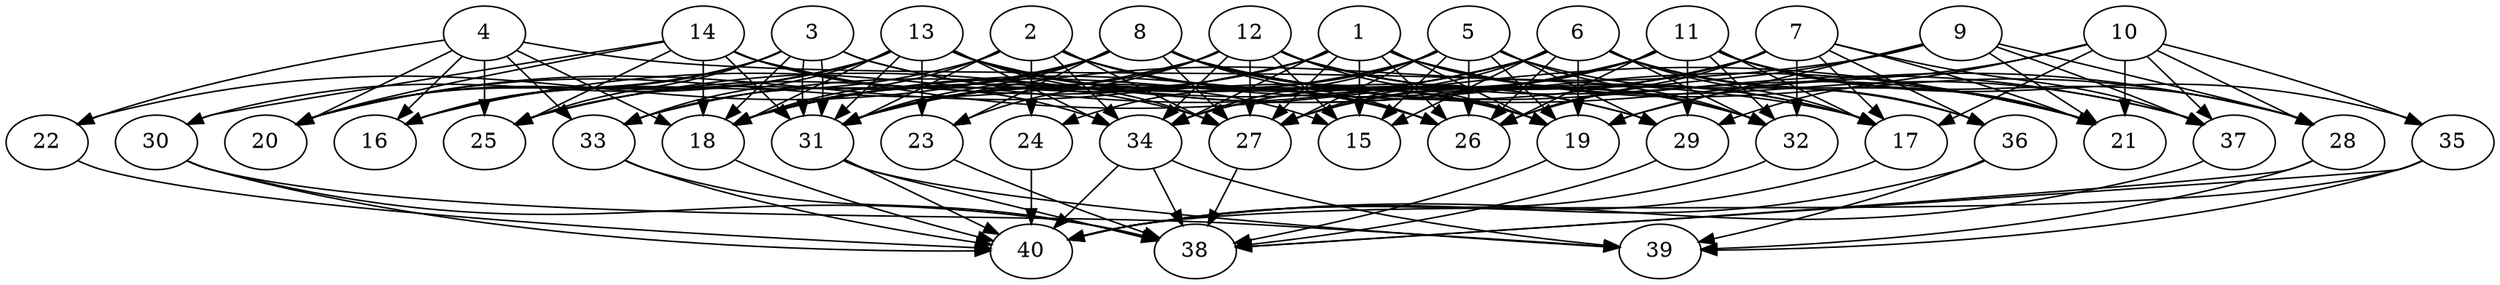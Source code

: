 // DAG (tier=3-complex, mode=data, n=40, ccr=0.539, fat=0.725, density=0.693, regular=0.268, jump=0.316, mindata=4194304, maxdata=33554432)
// DAG automatically generated by daggen at Sun Aug 24 16:33:35 2025
// /home/ermia/Project/Environments/daggen/bin/daggen --dot --ccr 0.539 --fat 0.725 --regular 0.268 --density 0.693 --jump 0.316 --mindata 4194304 --maxdata 33554432 -n 40 
digraph G {
  1 [size="22660958563780788224000", alpha="0.17", expect_size="11330479281890394112000"]
  1 -> 15 [size ="6406323096780800"]
  1 -> 19 [size ="6406323096780800"]
  1 -> 20 [size ="6406323096780800"]
  1 -> 25 [size ="6406323096780800"]
  1 -> 26 [size ="6406323096780800"]
  1 -> 27 [size ="6406323096780800"]
  1 -> 28 [size ="6406323096780800"]
  1 -> 31 [size ="6406323096780800"]
  1 -> 32 [size ="6406323096780800"]
  1 -> 34 [size ="6406323096780800"]
  1 -> 37 [size ="6406323096780800"]
  2 [size="9078223538540093898752", alpha="0.10", expect_size="4539111769270046949376"]
  2 -> 16 [size ="3481426536169472"]
  2 -> 18 [size ="3481426536169472"]
  2 -> 19 [size ="3481426536169472"]
  2 -> 24 [size ="3481426536169472"]
  2 -> 26 [size ="3481426536169472"]
  2 -> 27 [size ="3481426536169472"]
  2 -> 29 [size ="3481426536169472"]
  2 -> 31 [size ="3481426536169472"]
  2 -> 34 [size ="3481426536169472"]
  3 [size="10861472592414577262592", alpha="0.19", expect_size="5430736296207288631296"]
  3 -> 16 [size ="3923579536146432"]
  3 -> 18 [size ="3923579536146432"]
  3 -> 19 [size ="3923579536146432"]
  3 -> 20 [size ="3923579536146432"]
  3 -> 25 [size ="3923579536146432"]
  3 -> 26 [size ="3923579536146432"]
  3 -> 31 [size ="3923579536146432"]
  3 -> 31 [size ="3923579536146432"]
  4 [size="27043039973225062400", alpha="0.08", expect_size="13521519986612531200"]
  4 -> 16 [size ="8582956687818752"]
  4 -> 17 [size ="8582956687818752"]
  4 -> 18 [size ="8582956687818752"]
  4 -> 20 [size ="8582956687818752"]
  4 -> 22 [size ="8582956687818752"]
  4 -> 25 [size ="8582956687818752"]
  4 -> 33 [size ="8582956687818752"]
  5 [size="13498353977082974830592", alpha="0.02", expect_size="6749176988541487415296"]
  5 -> 15 [size ="4535347086098432"]
  5 -> 18 [size ="4535347086098432"]
  5 -> 19 [size ="4535347086098432"]
  5 -> 24 [size ="4535347086098432"]
  5 -> 26 [size ="4535347086098432"]
  5 -> 27 [size ="4535347086098432"]
  5 -> 29 [size ="4535347086098432"]
  5 -> 32 [size ="4535347086098432"]
  5 -> 34 [size ="4535347086098432"]
  5 -> 36 [size ="4535347086098432"]
  6 [size="3369841575040328", alpha="0.11", expect_size="1684920787520164"]
  6 -> 15 [size ="225347278733312"]
  6 -> 16 [size ="225347278733312"]
  6 -> 17 [size ="225347278733312"]
  6 -> 19 [size ="225347278733312"]
  6 -> 21 [size ="225347278733312"]
  6 -> 26 [size ="225347278733312"]
  6 -> 27 [size ="225347278733312"]
  6 -> 31 [size ="225347278733312"]
  6 -> 32 [size ="225347278733312"]
  6 -> 33 [size ="225347278733312"]
  6 -> 36 [size ="225347278733312"]
  7 [size="5660952713442310144", alpha="0.13", expect_size="2830476356721155072"]
  7 -> 17 [size ="2062706370674688"]
  7 -> 18 [size ="2062706370674688"]
  7 -> 21 [size ="2062706370674688"]
  7 -> 26 [size ="2062706370674688"]
  7 -> 27 [size ="2062706370674688"]
  7 -> 32 [size ="2062706370674688"]
  7 -> 34 [size ="2062706370674688"]
  7 -> 36 [size ="2062706370674688"]
  7 -> 37 [size ="2062706370674688"]
  8 [size="35816329347909616", alpha="0.05", expect_size="17908164673954808"]
  8 -> 17 [size ="2171170929508352"]
  8 -> 18 [size ="2171170929508352"]
  8 -> 19 [size ="2171170929508352"]
  8 -> 22 [size ="2171170929508352"]
  8 -> 23 [size ="2171170929508352"]
  8 -> 25 [size ="2171170929508352"]
  8 -> 26 [size ="2171170929508352"]
  8 -> 27 [size ="2171170929508352"]
  8 -> 28 [size ="2171170929508352"]
  8 -> 31 [size ="2171170929508352"]
  8 -> 32 [size ="2171170929508352"]
  8 -> 33 [size ="2171170929508352"]
  8 -> 37 [size ="2171170929508352"]
  9 [size="1381748376874744320", alpha="0.14", expect_size="690874188437372160"]
  9 -> 19 [size ="553370330857472"]
  9 -> 21 [size ="553370330857472"]
  9 -> 26 [size ="553370330857472"]
  9 -> 28 [size ="553370330857472"]
  9 -> 31 [size ="553370330857472"]
  9 -> 37 [size ="553370330857472"]
  10 [size="15864170043308693782528", alpha="0.06", expect_size="7932085021654346891264"]
  10 -> 17 [size ="5050893653245952"]
  10 -> 19 [size ="5050893653245952"]
  10 -> 21 [size ="5050893653245952"]
  10 -> 28 [size ="5050893653245952"]
  10 -> 29 [size ="5050893653245952"]
  10 -> 35 [size ="5050893653245952"]
  10 -> 37 [size ="5050893653245952"]
  11 [size="1583689646410603429888", alpha="0.05", expect_size="791844823205301714944"]
  11 -> 17 [size ="1086934495526912"]
  11 -> 18 [size ="1086934495526912"]
  11 -> 21 [size ="1086934495526912"]
  11 -> 25 [size ="1086934495526912"]
  11 -> 26 [size ="1086934495526912"]
  11 -> 27 [size ="1086934495526912"]
  11 -> 28 [size ="1086934495526912"]
  11 -> 29 [size ="1086934495526912"]
  11 -> 32 [size ="1086934495526912"]
  11 -> 34 [size ="1086934495526912"]
  11 -> 35 [size ="1086934495526912"]
  12 [size="18218024704312948", alpha="0.18", expect_size="9109012352156474"]
  12 -> 15 [size ="1059042432647168"]
  12 -> 17 [size ="1059042432647168"]
  12 -> 19 [size ="1059042432647168"]
  12 -> 20 [size ="1059042432647168"]
  12 -> 21 [size ="1059042432647168"]
  12 -> 23 [size ="1059042432647168"]
  12 -> 27 [size ="1059042432647168"]
  12 -> 31 [size ="1059042432647168"]
  12 -> 32 [size ="1059042432647168"]
  12 -> 34 [size ="1059042432647168"]
  13 [size="14983565484360546304", alpha="0.18", expect_size="7491782742180273152"]
  13 -> 15 [size ="6653462762749952"]
  13 -> 16 [size ="6653462762749952"]
  13 -> 18 [size ="6653462762749952"]
  13 -> 20 [size ="6653462762749952"]
  13 -> 21 [size ="6653462762749952"]
  13 -> 23 [size ="6653462762749952"]
  13 -> 26 [size ="6653462762749952"]
  13 -> 27 [size ="6653462762749952"]
  13 -> 29 [size ="6653462762749952"]
  13 -> 30 [size ="6653462762749952"]
  13 -> 31 [size ="6653462762749952"]
  13 -> 33 [size ="6653462762749952"]
  13 -> 34 [size ="6653462762749952"]
  14 [size="283261085115301344", alpha="0.04", expect_size="141630542557650672"]
  14 -> 18 [size ="6035829747089408"]
  14 -> 20 [size ="6035829747089408"]
  14 -> 21 [size ="6035829747089408"]
  14 -> 25 [size ="6035829747089408"]
  14 -> 27 [size ="6035829747089408"]
  14 -> 30 [size ="6035829747089408"]
  14 -> 31 [size ="6035829747089408"]
  14 -> 34 [size ="6035829747089408"]
  15 [size="9401498039222422994944", alpha="0.20", expect_size="4700749019611211497472"]
  16 [size="19459482750802630541312", alpha="0.18", expect_size="9729741375401315270656"]
  17 [size="1233980814517962240", alpha="0.19", expect_size="616990407258981120"]
  17 -> 40 [size ="1019455584862208"]
  18 [size="168021665699814880", alpha="0.16", expect_size="84010832849907440"]
  18 -> 40 [size ="3092698584055808"]
  19 [size="329199637981055418368", alpha="0.07", expect_size="164599818990527709184"]
  19 -> 38 [size ="381413639585792"]
  20 [size="15181778158420265795584", alpha="0.11", expect_size="7590889079210132897792"]
  21 [size="2375380117800091648000", alpha="0.02", expect_size="1187690058900045824000"]
  22 [size="24046604068974907392", alpha="0.11", expect_size="12023302034487453696"]
  22 -> 40 [size ="8659330534473728"]
  23 [size="1977818771447738880", alpha="0.05", expect_size="988909385723869440"]
  23 -> 38 [size ="2603772954017792"]
  24 [size="8533365658077452304384", alpha="0.16", expect_size="4266682829038726152192"]
  24 -> 40 [size ="3340695490265088"]
  25 [size="957479184139314176", alpha="0.13", expect_size="478739592069657088"]
  26 [size="37271066910285008", alpha="0.14", expect_size="18635533455142504"]
  27 [size="107987346320414400", alpha="0.05", expect_size="53993673160207200"]
  27 -> 38 [size ="3451754695884800"]
  28 [size="207770900843773034496", alpha="0.07", expect_size="103885450421886517248"]
  28 -> 38 [size ="280637994958848"]
  28 -> 39 [size ="280637994958848"]
  29 [size="3612270031577136128", alpha="0.11", expect_size="1806135015788568064"]
  29 -> 38 [size ="3628200542339072"]
  30 [size="742305815486658176", alpha="0.11", expect_size="371152907743329088"]
  30 -> 38 [size ="319345079091200"]
  30 -> 39 [size ="319345079091200"]
  30 -> 40 [size ="319345079091200"]
  31 [size="29902029360481219641344", alpha="0.09", expect_size="14951014680240609820672"]
  31 -> 38 [size ="7707089979834368"]
  31 -> 39 [size ="7707089979834368"]
  31 -> 40 [size ="7707089979834368"]
  32 [size="144805113777363456", alpha="0.11", expect_size="72402556888681728"]
  32 -> 40 [size ="2371548367290368"]
  33 [size="16710865883916415270912", alpha="0.07", expect_size="8355432941958207635456"]
  33 -> 38 [size ="5229047931994112"]
  33 -> 40 [size ="5229047931994112"]
  34 [size="9330136553992704", alpha="0.12", expect_size="4665068276996352"]
  34 -> 38 [size ="231034880786432"]
  34 -> 39 [size ="231034880786432"]
  34 -> 40 [size ="231034880786432"]
  35 [size="109874598634984416", alpha="0.01", expect_size="54937299317492208"]
  35 -> 38 [size ="8913983197151232"]
  35 -> 39 [size ="8913983197151232"]
  35 -> 40 [size ="8913983197151232"]
  36 [size="85426878848284560", alpha="0.19", expect_size="42713439424142280"]
  36 -> 39 [size ="1865105662803968"]
  36 -> 40 [size ="1865105662803968"]
  37 [size="435001317630645760", alpha="0.19", expect_size="217500658815322880"]
  37 -> 40 [size ="7461423345041408"]
  38 [size="9815296130246762496", alpha="0.12", expect_size="4907648065123381248"]
  39 [size="1564239641704336640", alpha="0.15", expect_size="782119820852168320"]
  40 [size="1534129857248339427328", alpha="0.20", expect_size="767064928624169713664"]
}